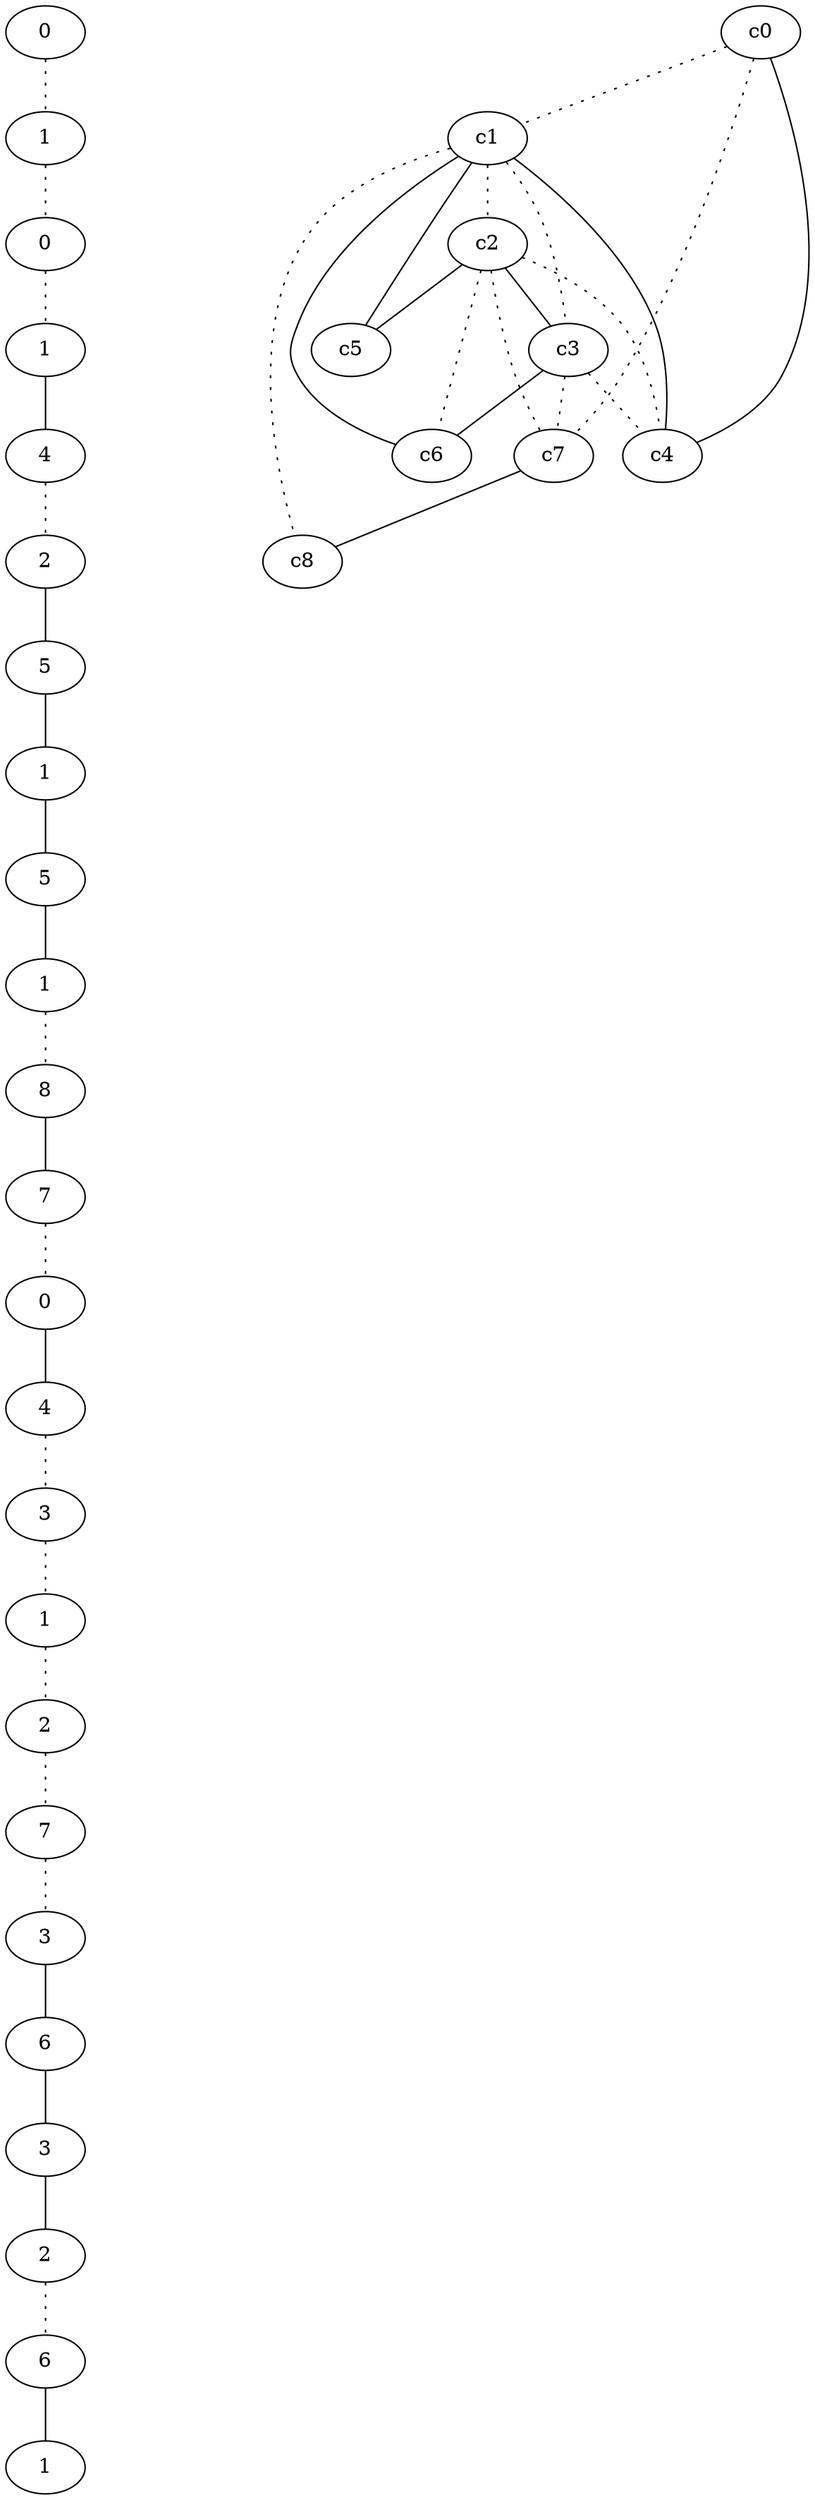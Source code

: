 graph {
a0[label=0];
a1[label=1];
a2[label=0];
a3[label=1];
a4[label=4];
a5[label=2];
a6[label=5];
a7[label=1];
a8[label=5];
a9[label=1];
a10[label=8];
a11[label=7];
a12[label=0];
a13[label=4];
a14[label=3];
a15[label=1];
a16[label=2];
a17[label=7];
a18[label=3];
a19[label=6];
a20[label=3];
a21[label=2];
a22[label=6];
a23[label=1];
a0 -- a1 [style=dotted];
a1 -- a2 [style=dotted];
a2 -- a3 [style=dotted];
a3 -- a4;
a4 -- a5 [style=dotted];
a5 -- a6;
a6 -- a7;
a7 -- a8;
a8 -- a9;
a9 -- a10 [style=dotted];
a10 -- a11;
a11 -- a12 [style=dotted];
a12 -- a13;
a13 -- a14 [style=dotted];
a14 -- a15 [style=dotted];
a15 -- a16 [style=dotted];
a16 -- a17 [style=dotted];
a17 -- a18 [style=dotted];
a18 -- a19;
a19 -- a20;
a20 -- a21;
a21 -- a22 [style=dotted];
a22 -- a23;
c0 -- c1 [style=dotted];
c0 -- c4;
c0 -- c7 [style=dotted];
c1 -- c2 [style=dotted];
c1 -- c3 [style=dotted];
c1 -- c4;
c1 -- c5;
c1 -- c6;
c1 -- c8 [style=dotted];
c2 -- c3;
c2 -- c4 [style=dotted];
c2 -- c5;
c2 -- c6 [style=dotted];
c2 -- c7 [style=dotted];
c3 -- c4 [style=dotted];
c3 -- c6;
c3 -- c7 [style=dotted];
c7 -- c8;
}
